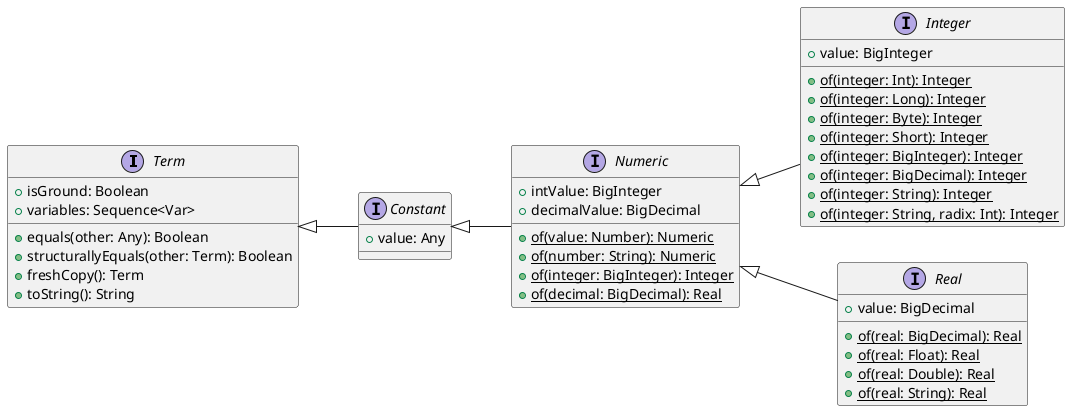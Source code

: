 @startuml
left to right direction
skinparam shadowing false

interface Term {
  + isGround: Boolean
  + variables: Sequence<Var>
  + equals(other: Any): Boolean
  + structurallyEquals(other: Term): Boolean
  + freshCopy(): Term
  + toString(): String
}
interface Constant {
  + value: Any
}
interface Numeric {
  + intValue: BigInteger
  + decimalValue: BigDecimal
  + {static} of(value: Number): Numeric
  + {static} of(number: String): Numeric
  + {static} of(integer: BigInteger): Integer
  + {static} of(decimal: BigDecimal): Real
}
interface Integer {
  + value: BigInteger
  + {static} of(integer: Int): Integer
  + {static} of(integer: Long): Integer
  + {static} of(integer: Byte): Integer
  + {static} of(integer: Short): Integer
  + {static} of(integer: BigInteger): Integer
  + {static} of(integer: BigDecimal): Integer
  + {static} of(integer: String): Integer
  + {static} of(integer: String, radix: Int): Integer
}
interface Real {
  + value: BigDecimal
  + {static} of(real: BigDecimal): Real
  + {static} of(real: Float): Real
  + {static} of(real: Double): Real
  + {static} of(real: String): Real
}

Term <|-- Constant

Constant <|-- Numeric

Numeric <|-- Real
Numeric <|-- Integer
@enduml